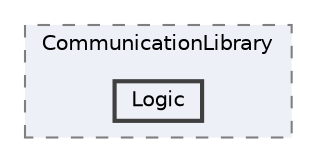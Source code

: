 digraph "C:/Users/m4ss/source/repos/mssevov18/ClientServerAPI/ClientServer-V2/CommunicationLibrary/Logic"
{
 // LATEX_PDF_SIZE
  bgcolor="transparent";
  edge [fontname=Helvetica,fontsize=10,labelfontname=Helvetica,labelfontsize=10];
  node [fontname=Helvetica,fontsize=10,shape=box,height=0.2,width=0.4];
  compound=true
  subgraph clusterdir_5c0219449369723cba3aceac1869d748 {
    graph [ bgcolor="#edf0f7", pencolor="grey50", label="CommunicationLibrary", fontname=Helvetica,fontsize=10 style="filled,dashed", URL="dir_5c0219449369723cba3aceac1869d748.html",tooltip=""]
  dir_639236d22588ce88afdb608b42613e77 [label="Logic", fillcolor="#edf0f7", color="grey25", style="filled,bold", URL="dir_639236d22588ce88afdb608b42613e77.html",tooltip=""];
  }
}
